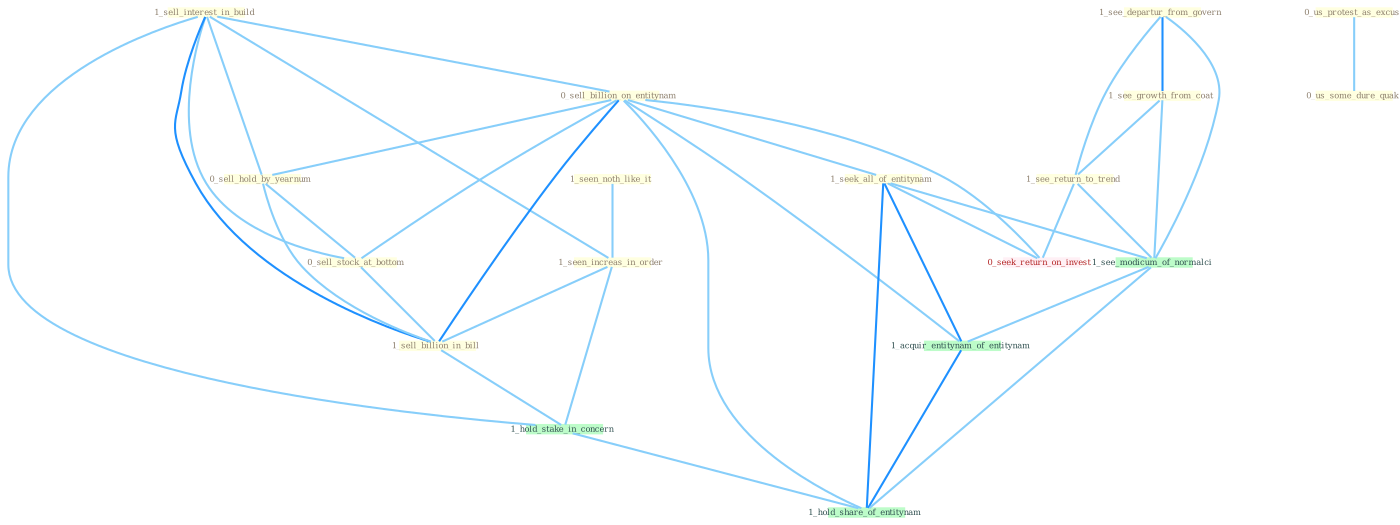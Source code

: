 Graph G{ 
    node
    [shape=polygon,style=filled,width=.5,height=.06,color="#BDFCC9",fixedsize=true,fontsize=4,
    fontcolor="#2f4f4f"];
    {node
    [color="#ffffe0", fontcolor="#8b7d6b"] "1_sell_interest_in_build " "0_sell_billion_on_entitynam " "0_sell_hold_by_yearnum " "1_see_departur_from_govern " "0_us_protest_as_excus " "0_sell_stock_at_bottom " "1_seen_noth_like_it " "1_see_growth_from_coat " "1_seen_increas_in_order " "1_sell_billion_in_bill " "1_seek_all_of_entitynam " "0_us_some_dure_quak " "1_see_return_to_trend "}
{node [color="#fff0f5", fontcolor="#b22222"] "0_seek_return_on_invest "}
edge [color="#B0E2FF"];

	"1_sell_interest_in_build " -- "0_sell_billion_on_entitynam " [w="1", color="#87cefa" ];
	"1_sell_interest_in_build " -- "0_sell_hold_by_yearnum " [w="1", color="#87cefa" ];
	"1_sell_interest_in_build " -- "0_sell_stock_at_bottom " [w="1", color="#87cefa" ];
	"1_sell_interest_in_build " -- "1_seen_increas_in_order " [w="1", color="#87cefa" ];
	"1_sell_interest_in_build " -- "1_sell_billion_in_bill " [w="2", color="#1e90ff" , len=0.8];
	"1_sell_interest_in_build " -- "1_hold_stake_in_concern " [w="1", color="#87cefa" ];
	"0_sell_billion_on_entitynam " -- "0_sell_hold_by_yearnum " [w="1", color="#87cefa" ];
	"0_sell_billion_on_entitynam " -- "0_sell_stock_at_bottom " [w="1", color="#87cefa" ];
	"0_sell_billion_on_entitynam " -- "1_sell_billion_in_bill " [w="2", color="#1e90ff" , len=0.8];
	"0_sell_billion_on_entitynam " -- "1_seek_all_of_entitynam " [w="1", color="#87cefa" ];
	"0_sell_billion_on_entitynam " -- "0_seek_return_on_invest " [w="1", color="#87cefa" ];
	"0_sell_billion_on_entitynam " -- "1_acquir_entitynam_of_entitynam " [w="1", color="#87cefa" ];
	"0_sell_billion_on_entitynam " -- "1_hold_share_of_entitynam " [w="1", color="#87cefa" ];
	"0_sell_hold_by_yearnum " -- "0_sell_stock_at_bottom " [w="1", color="#87cefa" ];
	"0_sell_hold_by_yearnum " -- "1_sell_billion_in_bill " [w="1", color="#87cefa" ];
	"1_see_departur_from_govern " -- "1_see_growth_from_coat " [w="2", color="#1e90ff" , len=0.8];
	"1_see_departur_from_govern " -- "1_see_return_to_trend " [w="1", color="#87cefa" ];
	"1_see_departur_from_govern " -- "1_see_modicum_of_normalci " [w="1", color="#87cefa" ];
	"0_us_protest_as_excus " -- "0_us_some_dure_quak " [w="1", color="#87cefa" ];
	"0_sell_stock_at_bottom " -- "1_sell_billion_in_bill " [w="1", color="#87cefa" ];
	"1_seen_noth_like_it " -- "1_seen_increas_in_order " [w="1", color="#87cefa" ];
	"1_see_growth_from_coat " -- "1_see_return_to_trend " [w="1", color="#87cefa" ];
	"1_see_growth_from_coat " -- "1_see_modicum_of_normalci " [w="1", color="#87cefa" ];
	"1_seen_increas_in_order " -- "1_sell_billion_in_bill " [w="1", color="#87cefa" ];
	"1_seen_increas_in_order " -- "1_hold_stake_in_concern " [w="1", color="#87cefa" ];
	"1_sell_billion_in_bill " -- "1_hold_stake_in_concern " [w="1", color="#87cefa" ];
	"1_seek_all_of_entitynam " -- "0_seek_return_on_invest " [w="1", color="#87cefa" ];
	"1_seek_all_of_entitynam " -- "1_see_modicum_of_normalci " [w="1", color="#87cefa" ];
	"1_seek_all_of_entitynam " -- "1_acquir_entitynam_of_entitynam " [w="2", color="#1e90ff" , len=0.8];
	"1_seek_all_of_entitynam " -- "1_hold_share_of_entitynam " [w="2", color="#1e90ff" , len=0.8];
	"1_see_return_to_trend " -- "0_seek_return_on_invest " [w="1", color="#87cefa" ];
	"1_see_return_to_trend " -- "1_see_modicum_of_normalci " [w="1", color="#87cefa" ];
	"1_hold_stake_in_concern " -- "1_hold_share_of_entitynam " [w="1", color="#87cefa" ];
	"1_see_modicum_of_normalci " -- "1_acquir_entitynam_of_entitynam " [w="1", color="#87cefa" ];
	"1_see_modicum_of_normalci " -- "1_hold_share_of_entitynam " [w="1", color="#87cefa" ];
	"1_acquir_entitynam_of_entitynam " -- "1_hold_share_of_entitynam " [w="2", color="#1e90ff" , len=0.8];
}